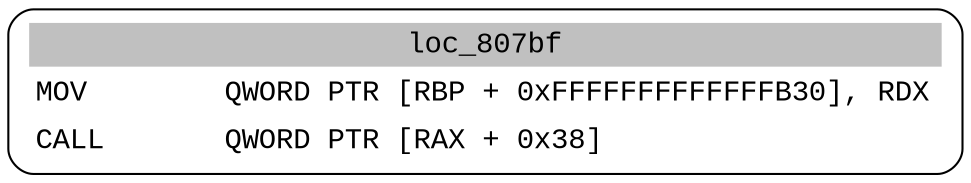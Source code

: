 digraph asm_graph {
1941 [
shape="Mrecord" fontname="Courier New"label =<<table border="0" cellborder="0" cellpadding="3"><tr><td align="center" colspan="2" bgcolor="grey">loc_807bf</td></tr><tr><td align="left">MOV        QWORD PTR [RBP + 0xFFFFFFFFFFFFFB30], RDX</td></tr><tr><td align="left">CALL       QWORD PTR [RAX + 0x38]</td></tr></table>> ];
}